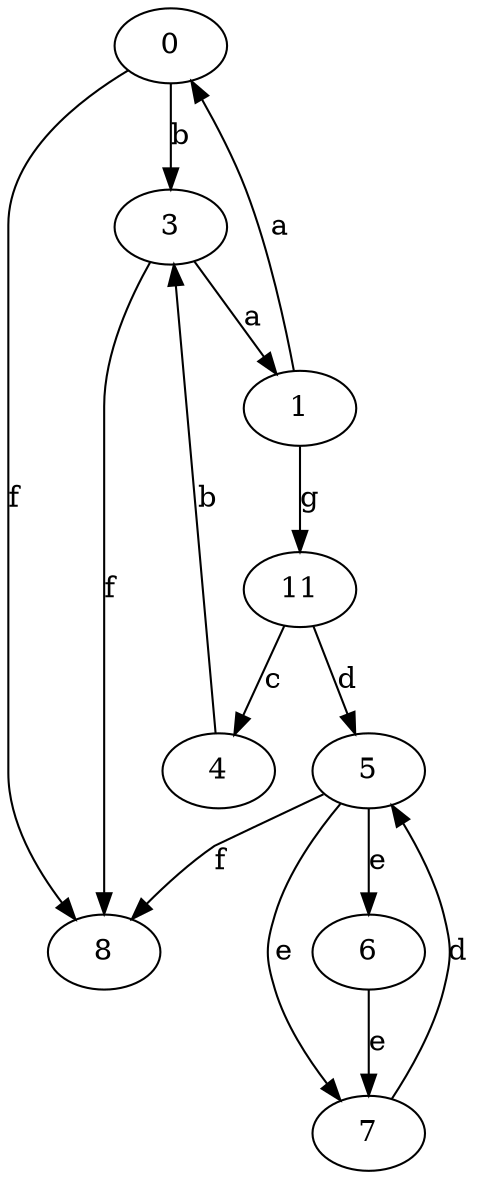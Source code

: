 strict digraph  {
0;
1;
3;
4;
5;
6;
7;
8;
11;
0 -> 3  [label=b];
0 -> 8  [label=f];
1 -> 0  [label=a];
1 -> 11  [label=g];
3 -> 1  [label=a];
3 -> 8  [label=f];
4 -> 3  [label=b];
5 -> 6  [label=e];
5 -> 7  [label=e];
5 -> 8  [label=f];
6 -> 7  [label=e];
7 -> 5  [label=d];
11 -> 4  [label=c];
11 -> 5  [label=d];
}
